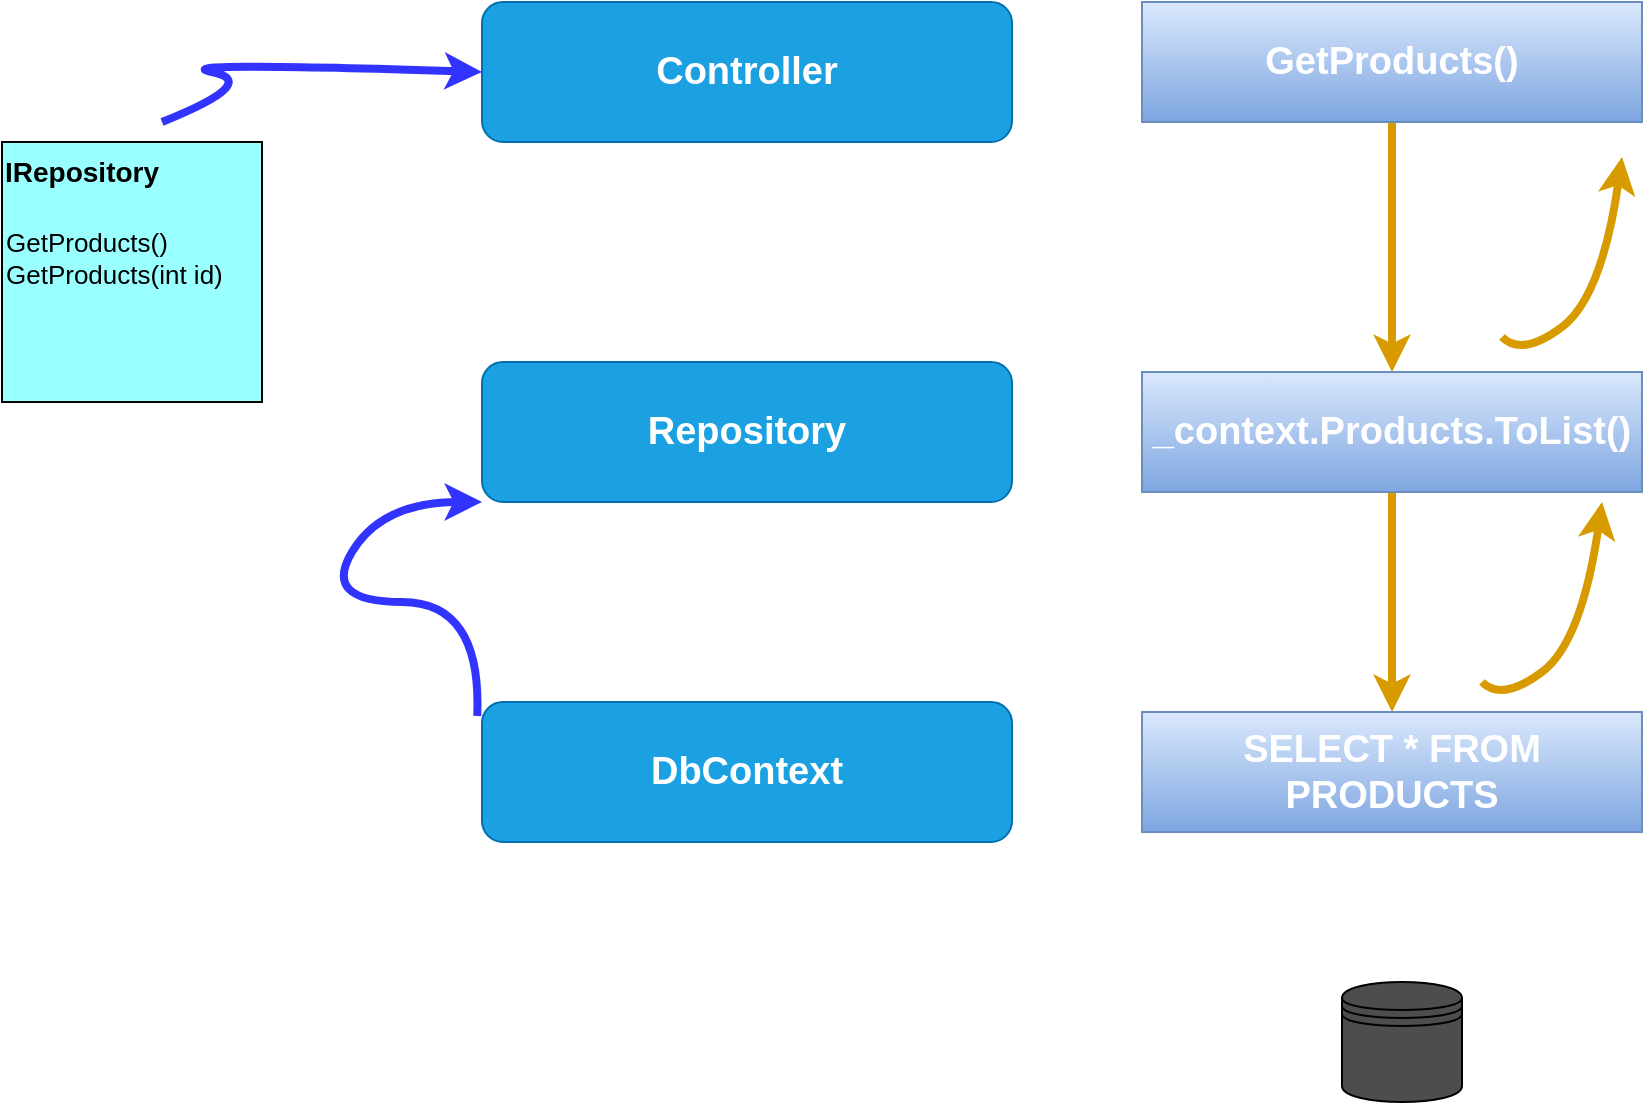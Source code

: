 <mxfile>
    <diagram id="ow-l8K0J0a3O5udsZAlA" name="Page-1">
        <mxGraphModel dx="1392" dy="623" grid="1" gridSize="10" guides="1" tooltips="1" connect="1" arrows="1" fold="1" page="1" pageScale="1" pageWidth="850" pageHeight="1100" math="0" shadow="0">
            <root>
                <mxCell id="0"/>
                <mxCell id="1" parent="0"/>
                <mxCell id="2" value="&lt;b&gt;&lt;font style=&quot;font-size: 19px&quot;&gt;Controller&lt;/font&gt;&lt;/b&gt;" style="rounded=1;whiteSpace=wrap;html=1;fillColor=#1ba1e2;fontColor=#ffffff;strokeColor=#006EAF;" vertex="1" parent="1">
                    <mxGeometry x="250" y="150" width="265" height="70" as="geometry"/>
                </mxCell>
                <mxCell id="3" value="&lt;span style=&quot;font-size: 19px&quot;&gt;&lt;b&gt;Repository&lt;/b&gt;&lt;/span&gt;" style="rounded=1;whiteSpace=wrap;html=1;fillColor=#1ba1e2;fontColor=#ffffff;strokeColor=#006EAF;" vertex="1" parent="1">
                    <mxGeometry x="250" y="330" width="265" height="70" as="geometry"/>
                </mxCell>
                <mxCell id="4" value="&lt;b&gt;&lt;font style=&quot;font-size: 19px&quot;&gt;DbContext&lt;/font&gt;&lt;/b&gt;" style="rounded=1;whiteSpace=wrap;html=1;fillColor=#1ba1e2;fontColor=#ffffff;strokeColor=#006EAF;" vertex="1" parent="1">
                    <mxGeometry x="250" y="500" width="265" height="70" as="geometry"/>
                </mxCell>
                <mxCell id="14" value="" style="edgeStyle=none;html=1;fontSize=19;fontColor=#000000;strokeColor=#d79b00;strokeWidth=4;fillColor=#ffcd28;gradientColor=#ffa500;" edge="1" parent="1" source="5" target="6">
                    <mxGeometry relative="1" as="geometry"/>
                </mxCell>
                <mxCell id="5" value="&lt;font color=&quot;#ffffff&quot;&gt;&lt;span style=&quot;font-size: 19px&quot;&gt;&lt;b&gt;GetProducts()&lt;/b&gt;&lt;/span&gt;&lt;/font&gt;" style="rounded=0;whiteSpace=wrap;html=1;fillColor=#dae8fc;strokeColor=#6c8ebf;gradientColor=#7ea6e0;" vertex="1" parent="1">
                    <mxGeometry x="580" y="150" width="250" height="60" as="geometry"/>
                </mxCell>
                <mxCell id="15" value="" style="edgeStyle=none;html=1;fontSize=19;fontColor=#000000;strokeColor=#d79b00;strokeWidth=4;fillColor=#ffcd28;gradientColor=#ffa500;" edge="1" parent="1" source="6" target="7">
                    <mxGeometry relative="1" as="geometry"/>
                </mxCell>
                <mxCell id="6" value="&lt;b style=&quot;color: rgb(255 , 255 , 255)&quot;&gt;&lt;font style=&quot;font-size: 19px&quot;&gt;_context.Products.ToList()&lt;/font&gt;&lt;/b&gt;" style="rounded=0;whiteSpace=wrap;html=1;fillColor=#dae8fc;gradientColor=#7ea6e0;strokeColor=#6c8ebf;" vertex="1" parent="1">
                    <mxGeometry x="580" y="335" width="250" height="60" as="geometry"/>
                </mxCell>
                <mxCell id="7" value="&lt;b style=&quot;color: rgb(255 , 255 , 255)&quot;&gt;&lt;font style=&quot;font-size: 19px&quot;&gt;SELECT * FROM PRODUCTS&lt;/font&gt;&lt;/b&gt;" style="rounded=0;whiteSpace=wrap;html=1;fillColor=#dae8fc;gradientColor=#7ea6e0;strokeColor=#6c8ebf;" vertex="1" parent="1">
                    <mxGeometry x="580" y="505" width="250" height="60" as="geometry"/>
                </mxCell>
                <mxCell id="8" value="" style="shape=datastore;whiteSpace=wrap;html=1;fillColor=#4D4D4D;" vertex="1" parent="1">
                    <mxGeometry x="680" y="640" width="60" height="60" as="geometry"/>
                </mxCell>
                <mxCell id="9" value="" style="curved=1;endArrow=classic;html=1;strokeColor=#3333FF;exitX=-0.009;exitY=0.1;exitDx=0;exitDy=0;exitPerimeter=0;strokeWidth=4;" edge="1" parent="1" source="4">
                    <mxGeometry width="50" height="50" relative="1" as="geometry">
                        <mxPoint x="200" y="450" as="sourcePoint"/>
                        <mxPoint x="250" y="400" as="targetPoint"/>
                        <Array as="points">
                            <mxPoint x="250" y="450"/>
                            <mxPoint x="170" y="450"/>
                            <mxPoint x="200" y="400"/>
                        </Array>
                    </mxGeometry>
                </mxCell>
                <mxCell id="10" value="" style="whiteSpace=wrap;html=1;aspect=fixed;fillColor=#99FFFF;" vertex="1" parent="1">
                    <mxGeometry x="10" y="220" width="130" height="130" as="geometry"/>
                </mxCell>
                <mxCell id="11" value="&lt;b&gt;&lt;font style=&quot;font-size: 14px&quot;&gt;IRepository&lt;/font&gt;&lt;/b&gt;" style="text;html=1;strokeColor=none;fillColor=none;align=center;verticalAlign=middle;whiteSpace=wrap;rounded=0;fontColor=#000000;" vertex="1" parent="1">
                    <mxGeometry x="20" y="220" width="60" height="30" as="geometry"/>
                </mxCell>
                <mxCell id="13" value="&lt;font style=&quot;font-size: 13px&quot;&gt;GetProducts()&lt;br&gt;GetProducts(int id)&lt;/font&gt;" style="text;html=1;strokeColor=none;fillColor=none;align=left;verticalAlign=middle;whiteSpace=wrap;rounded=0;fontColor=#000000;" vertex="1" parent="1">
                    <mxGeometry x="10" y="260" width="120" height="35" as="geometry"/>
                </mxCell>
                <mxCell id="18" value="" style="curved=1;endArrow=classic;html=1;fontSize=19;fontColor=#000000;strokeColor=#d79b00;strokeWidth=4;fillColor=#ffcd28;gradientColor=#ffa500;" edge="1" parent="1">
                    <mxGeometry width="50" height="50" relative="1" as="geometry">
                        <mxPoint x="750" y="490" as="sourcePoint"/>
                        <mxPoint x="810" y="400" as="targetPoint"/>
                        <Array as="points">
                            <mxPoint x="760" y="500"/>
                            <mxPoint x="800" y="470"/>
                        </Array>
                    </mxGeometry>
                </mxCell>
                <mxCell id="20" value="" style="curved=1;endArrow=classic;html=1;fontSize=19;fontColor=#000000;strokeColor=#3333FF;strokeWidth=4;entryX=0;entryY=0.5;entryDx=0;entryDy=0;" edge="1" parent="1" target="2">
                    <mxGeometry width="50" height="50" relative="1" as="geometry">
                        <mxPoint x="90" y="210" as="sourcePoint"/>
                        <mxPoint x="140" y="140" as="targetPoint"/>
                        <Array as="points">
                            <mxPoint x="140" y="190"/>
                            <mxPoint x="90" y="180"/>
                        </Array>
                    </mxGeometry>
                </mxCell>
                <mxCell id="21" value="" style="curved=1;endArrow=classic;html=1;fontSize=19;fontColor=#000000;strokeColor=#d79b00;strokeWidth=4;fillColor=#ffcd28;gradientColor=#ffa500;" edge="1" parent="1">
                    <mxGeometry width="50" height="50" relative="1" as="geometry">
                        <mxPoint x="760" y="317.5" as="sourcePoint"/>
                        <mxPoint x="820" y="227.5" as="targetPoint"/>
                        <Array as="points">
                            <mxPoint x="770" y="327.5"/>
                            <mxPoint x="810" y="297.5"/>
                        </Array>
                    </mxGeometry>
                </mxCell>
            </root>
        </mxGraphModel>
    </diagram>
</mxfile>